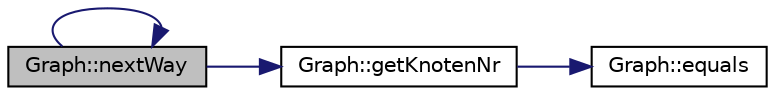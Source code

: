 digraph "Graph::nextWay"
{
 // LATEX_PDF_SIZE
  edge [fontname="Helvetica",fontsize="10",labelfontname="Helvetica",labelfontsize="10"];
  node [fontname="Helvetica",fontsize="10",shape=record];
  rankdir="LR";
  Node1 [label="Graph::nextWay",height=0.2,width=0.4,color="black", fillcolor="grey75", style="filled", fontcolor="black",tooltip=" "];
  Node1 -> Node2 [color="midnightblue",fontsize="10",style="solid",fontname="Helvetica"];
  Node2 [label="Graph::getKnotenNr",height=0.2,width=0.4,color="black", fillcolor="white", style="filled",URL="$class_graph.html#a6a8d2658474632c9396e1cd0bb54f7df",tooltip=" "];
  Node2 -> Node3 [color="midnightblue",fontsize="10",style="solid",fontname="Helvetica"];
  Node3 [label="Graph::equals",height=0.2,width=0.4,color="black", fillcolor="white", style="filled",URL="$class_graph.html#a139545e90bd834be2bb08c440115a6c8",tooltip=" "];
  Node1 -> Node1 [color="midnightblue",fontsize="10",style="solid",fontname="Helvetica"];
}
